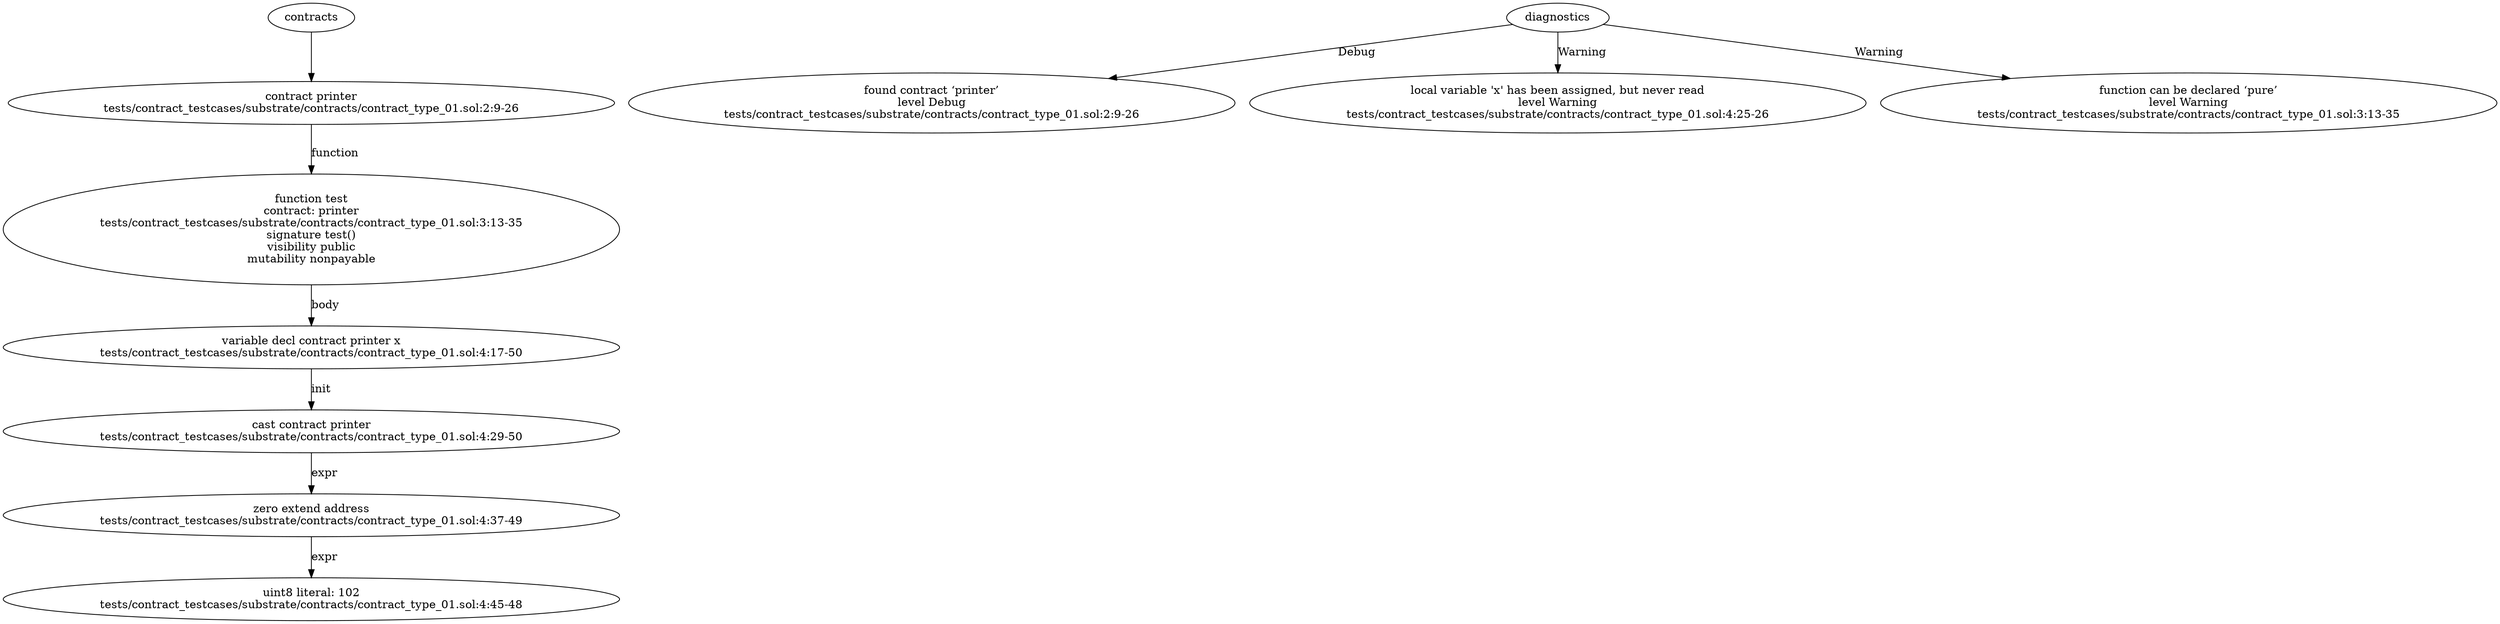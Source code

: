 strict digraph "tests/contract_testcases/substrate/contracts/contract_type_01.sol" {
	contract [label="contract printer\ntests/contract_testcases/substrate/contracts/contract_type_01.sol:2:9-26"]
	test [label="function test\ncontract: printer\ntests/contract_testcases/substrate/contracts/contract_type_01.sol:3:13-35\nsignature test()\nvisibility public\nmutability nonpayable"]
	var_decl [label="variable decl contract printer x\ntests/contract_testcases/substrate/contracts/contract_type_01.sol:4:17-50"]
	cast [label="cast contract printer\ntests/contract_testcases/substrate/contracts/contract_type_01.sol:4:29-50"]
	zero_ext [label="zero extend address\ntests/contract_testcases/substrate/contracts/contract_type_01.sol:4:37-49"]
	number_literal [label="uint8 literal: 102\ntests/contract_testcases/substrate/contracts/contract_type_01.sol:4:45-48"]
	diagnostic [label="found contract ‘printer’\nlevel Debug\ntests/contract_testcases/substrate/contracts/contract_type_01.sol:2:9-26"]
	diagnostic_9 [label="local variable 'x' has been assigned, but never read\nlevel Warning\ntests/contract_testcases/substrate/contracts/contract_type_01.sol:4:25-26"]
	diagnostic_10 [label="function can be declared ‘pure’\nlevel Warning\ntests/contract_testcases/substrate/contracts/contract_type_01.sol:3:13-35"]
	contracts -> contract
	contract -> test [label="function"]
	test -> var_decl [label="body"]
	var_decl -> cast [label="init"]
	cast -> zero_ext [label="expr"]
	zero_ext -> number_literal [label="expr"]
	diagnostics -> diagnostic [label="Debug"]
	diagnostics -> diagnostic_9 [label="Warning"]
	diagnostics -> diagnostic_10 [label="Warning"]
}
